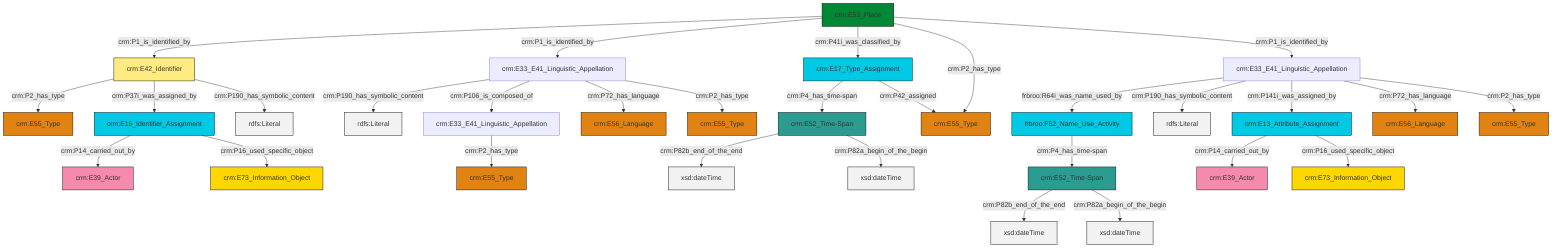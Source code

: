 graph TD
classDef Literal fill:#f2f2f2,stroke:#000000;
classDef CRM_Entity fill:#FFFFFF,stroke:#000000;
classDef Temporal_Entity fill:#00C9E6, stroke:#000000;
classDef Type fill:#E18312, stroke:#000000;
classDef Time-Span fill:#2C9C91, stroke:#000000;
classDef Appellation fill:#FFEB7F, stroke:#000000;
classDef Place fill:#008836, stroke:#000000;
classDef Persistent_Item fill:#B266B2, stroke:#000000;
classDef Conceptual_Object fill:#FFD700, stroke:#000000;
classDef Physical_Thing fill:#D2B48C, stroke:#000000;
classDef Actor fill:#f58aad, stroke:#000000;
classDef PC_Classes fill:#4ce600, stroke:#000000;
classDef Multi fill:#cccccc,stroke:#000000;

4["crm:E33_E41_Linguistic_Appellation"]:::Default -->|frbroo:R64i_was_name_used_by| 5["frbroo:F52_Name_Use_Activity"]:::Temporal_Entity
6["crm:E42_Identifier"]:::Appellation -->|crm:P2_has_type| 7["crm:E55_Type"]:::Type
9["crm:E17_Type_Assignment"]:::Temporal_Entity -->|crm:P4_has_time-span| 10["crm:E52_Time-Span"]:::Time-Span
4["crm:E33_E41_Linguistic_Appellation"]:::Default -->|crm:P190_has_symbolic_content| 14[rdfs:Literal]:::Literal
19["crm:E13_Attribute_Assignment"]:::Temporal_Entity -->|crm:P14_carried_out_by| 20["crm:E39_Actor"]:::Actor
26["crm:E53_Place"]:::Place -->|crm:P1_is_identified_by| 6["crm:E42_Identifier"]:::Appellation
6["crm:E42_Identifier"]:::Appellation -->|crm:P37i_was_assigned_by| 0["crm:E15_Identifier_Assignment"]:::Temporal_Entity
4["crm:E33_E41_Linguistic_Appellation"]:::Default -->|crm:P141i_was_assigned_by| 19["crm:E13_Attribute_Assignment"]:::Temporal_Entity
10["crm:E52_Time-Span"]:::Time-Span -->|crm:P82b_end_of_the_end| 30[xsd:dateTime]:::Literal
5["frbroo:F52_Name_Use_Activity"]:::Temporal_Entity -->|crm:P4_has_time-span| 31["crm:E52_Time-Span"]:::Time-Span
31["crm:E52_Time-Span"]:::Time-Span -->|crm:P82b_end_of_the_end| 32[xsd:dateTime]:::Literal
6["crm:E42_Identifier"]:::Appellation -->|crm:P190_has_symbolic_content| 33[rdfs:Literal]:::Literal
34["crm:E33_E41_Linguistic_Appellation"]:::Default -->|crm:P190_has_symbolic_content| 35[rdfs:Literal]:::Literal
0["crm:E15_Identifier_Assignment"]:::Temporal_Entity -->|crm:P14_carried_out_by| 36["crm:E39_Actor"]:::Actor
26["crm:E53_Place"]:::Place -->|crm:P1_is_identified_by| 34["crm:E33_E41_Linguistic_Appellation"]:::Default
31["crm:E52_Time-Span"]:::Time-Span -->|crm:P82a_begin_of_the_begin| 37[xsd:dateTime]:::Literal
34["crm:E33_E41_Linguistic_Appellation"]:::Default -->|crm:P106_is_composed_of| 41["crm:E33_E41_Linguistic_Appellation"]:::Default
4["crm:E33_E41_Linguistic_Appellation"]:::Default -->|crm:P72_has_language| 21["crm:E56_Language"]:::Type
4["crm:E33_E41_Linguistic_Appellation"]:::Default -->|crm:P2_has_type| 27["crm:E55_Type"]:::Type
34["crm:E33_E41_Linguistic_Appellation"]:::Default -->|crm:P72_has_language| 11["crm:E56_Language"]:::Type
9["crm:E17_Type_Assignment"]:::Temporal_Entity -->|crm:P42_assigned| 39["crm:E55_Type"]:::Type
10["crm:E52_Time-Span"]:::Time-Span -->|crm:P82a_begin_of_the_begin| 44[xsd:dateTime]:::Literal
19["crm:E13_Attribute_Assignment"]:::Temporal_Entity -->|crm:P16_used_specific_object| 24["crm:E73_Information_Object"]:::Conceptual_Object
0["crm:E15_Identifier_Assignment"]:::Temporal_Entity -->|crm:P16_used_specific_object| 15["crm:E73_Information_Object"]:::Conceptual_Object
26["crm:E53_Place"]:::Place -->|crm:P41i_was_classified_by| 9["crm:E17_Type_Assignment"]:::Temporal_Entity
34["crm:E33_E41_Linguistic_Appellation"]:::Default -->|crm:P2_has_type| 2["crm:E55_Type"]:::Type
41["crm:E33_E41_Linguistic_Appellation"]:::Default -->|crm:P2_has_type| 17["crm:E55_Type"]:::Type
26["crm:E53_Place"]:::Place -->|crm:P2_has_type| 39["crm:E55_Type"]:::Type
26["crm:E53_Place"]:::Place -->|crm:P1_is_identified_by| 4["crm:E33_E41_Linguistic_Appellation"]:::Default